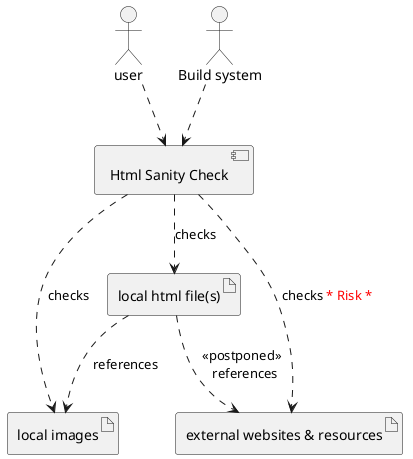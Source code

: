@startuml

:user: as AC01
:Build system: as AC02
[Html Sanity Check] as CO01
artifact "local images" as AR01
artifact "local html file(s)" as AR02
artifact "external websites & resources" as AR03

AC01 ..> CO01
AC02 ..> CO01
CO01 ..> AR01 : checks
CO01 ..> AR02 : checks
CO01 ..> AR03 : checks <color:red>* Risk *</color> 
AR02 ..> AR01 : references
AR02 ..> AR03 : <<postponed>> \n references  
@enduml